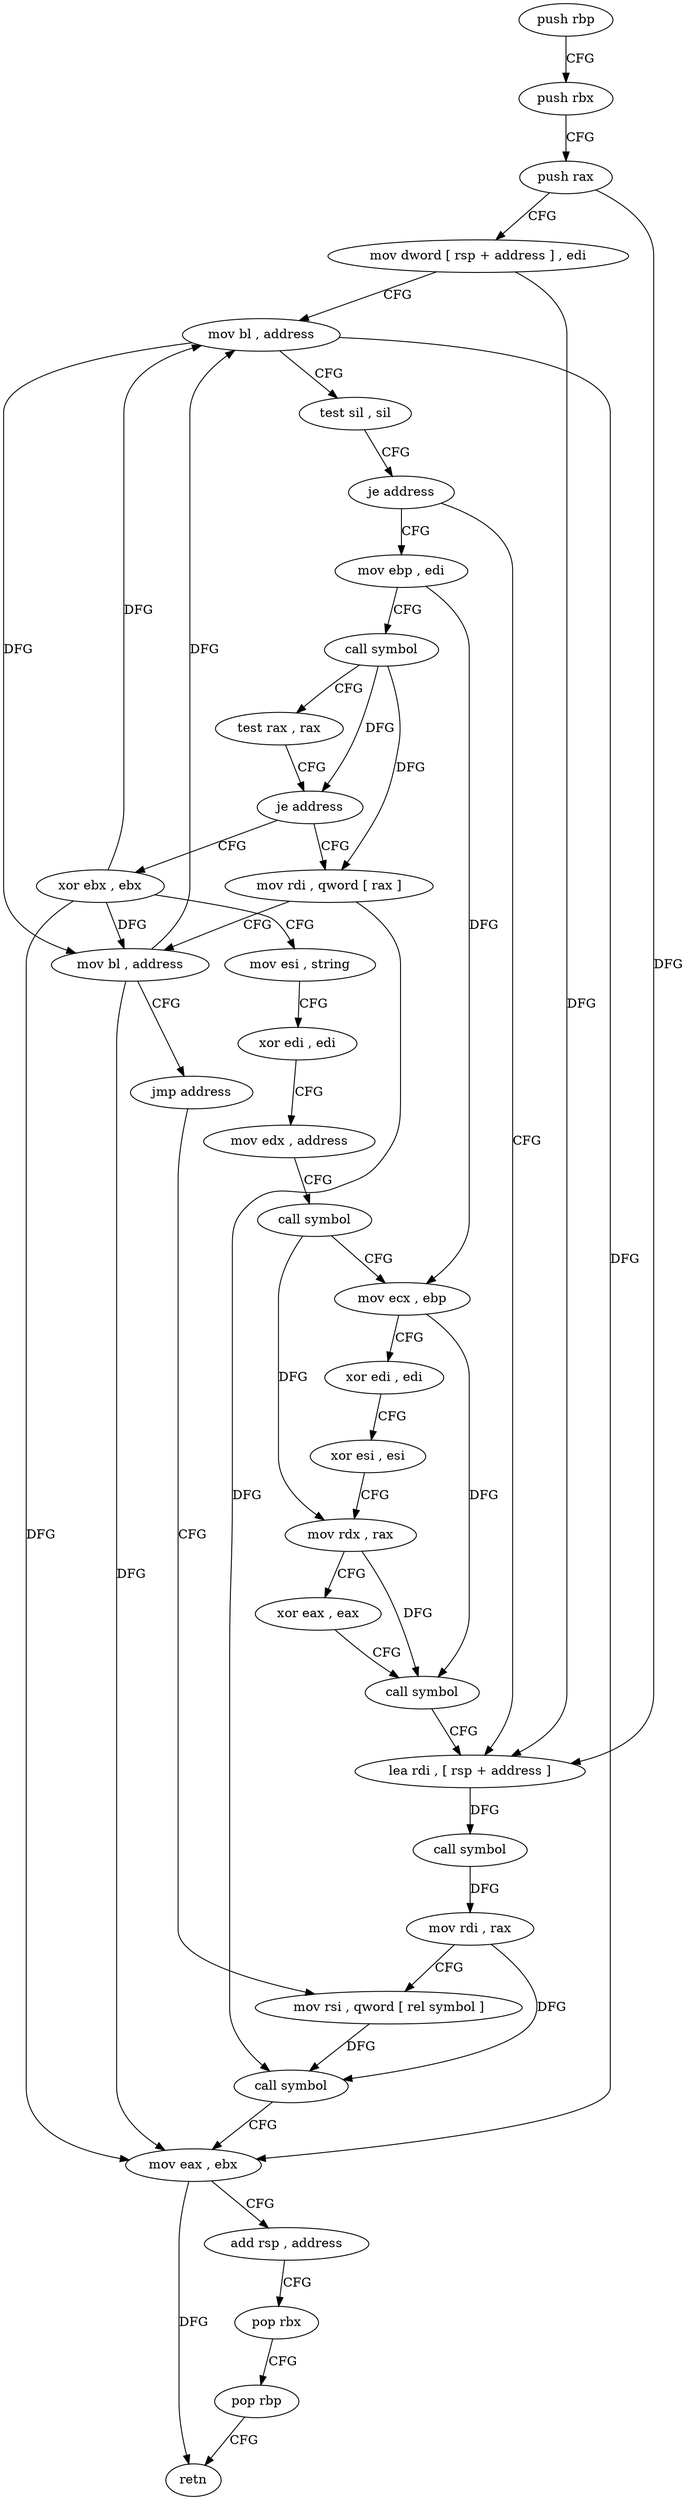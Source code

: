 digraph "func" {
"4201664" [label = "push rbp" ]
"4201665" [label = "push rbx" ]
"4201666" [label = "push rax" ]
"4201667" [label = "mov dword [ rsp + address ] , edi" ]
"4201671" [label = "mov bl , address" ]
"4201673" [label = "test sil , sil" ]
"4201676" [label = "je address" ]
"4201732" [label = "lea rdi , [ rsp + address ]" ]
"4201678" [label = "mov ebp , edi" ]
"4201737" [label = "call symbol" ]
"4201742" [label = "mov rdi , rax" ]
"4201745" [label = "mov rsi , qword [ rel symbol ]" ]
"4201680" [label = "call symbol" ]
"4201685" [label = "test rax , rax" ]
"4201688" [label = "je address" ]
"4201697" [label = "xor ebx , ebx" ]
"4201690" [label = "mov rdi , qword [ rax ]" ]
"4201699" [label = "mov esi , string" ]
"4201704" [label = "xor edi , edi" ]
"4201706" [label = "mov edx , address" ]
"4201711" [label = "call symbol" ]
"4201716" [label = "mov ecx , ebp" ]
"4201718" [label = "xor edi , edi" ]
"4201720" [label = "xor esi , esi" ]
"4201722" [label = "mov rdx , rax" ]
"4201725" [label = "xor eax , eax" ]
"4201727" [label = "call symbol" ]
"4201693" [label = "mov bl , address" ]
"4201695" [label = "jmp address" ]
"4201752" [label = "call symbol" ]
"4201757" [label = "mov eax , ebx" ]
"4201759" [label = "add rsp , address" ]
"4201763" [label = "pop rbx" ]
"4201764" [label = "pop rbp" ]
"4201765" [label = "retn" ]
"4201664" -> "4201665" [ label = "CFG" ]
"4201665" -> "4201666" [ label = "CFG" ]
"4201666" -> "4201667" [ label = "CFG" ]
"4201666" -> "4201732" [ label = "DFG" ]
"4201667" -> "4201671" [ label = "CFG" ]
"4201667" -> "4201732" [ label = "DFG" ]
"4201671" -> "4201673" [ label = "CFG" ]
"4201671" -> "4201757" [ label = "DFG" ]
"4201671" -> "4201693" [ label = "DFG" ]
"4201673" -> "4201676" [ label = "CFG" ]
"4201676" -> "4201732" [ label = "CFG" ]
"4201676" -> "4201678" [ label = "CFG" ]
"4201732" -> "4201737" [ label = "DFG" ]
"4201678" -> "4201680" [ label = "CFG" ]
"4201678" -> "4201716" [ label = "DFG" ]
"4201737" -> "4201742" [ label = "DFG" ]
"4201742" -> "4201745" [ label = "CFG" ]
"4201742" -> "4201752" [ label = "DFG" ]
"4201745" -> "4201752" [ label = "DFG" ]
"4201680" -> "4201685" [ label = "CFG" ]
"4201680" -> "4201688" [ label = "DFG" ]
"4201680" -> "4201690" [ label = "DFG" ]
"4201685" -> "4201688" [ label = "CFG" ]
"4201688" -> "4201697" [ label = "CFG" ]
"4201688" -> "4201690" [ label = "CFG" ]
"4201697" -> "4201699" [ label = "CFG" ]
"4201697" -> "4201671" [ label = "DFG" ]
"4201697" -> "4201757" [ label = "DFG" ]
"4201697" -> "4201693" [ label = "DFG" ]
"4201690" -> "4201693" [ label = "CFG" ]
"4201690" -> "4201752" [ label = "DFG" ]
"4201699" -> "4201704" [ label = "CFG" ]
"4201704" -> "4201706" [ label = "CFG" ]
"4201706" -> "4201711" [ label = "CFG" ]
"4201711" -> "4201716" [ label = "CFG" ]
"4201711" -> "4201722" [ label = "DFG" ]
"4201716" -> "4201718" [ label = "CFG" ]
"4201716" -> "4201727" [ label = "DFG" ]
"4201718" -> "4201720" [ label = "CFG" ]
"4201720" -> "4201722" [ label = "CFG" ]
"4201722" -> "4201725" [ label = "CFG" ]
"4201722" -> "4201727" [ label = "DFG" ]
"4201725" -> "4201727" [ label = "CFG" ]
"4201727" -> "4201732" [ label = "CFG" ]
"4201693" -> "4201695" [ label = "CFG" ]
"4201693" -> "4201671" [ label = "DFG" ]
"4201693" -> "4201757" [ label = "DFG" ]
"4201695" -> "4201745" [ label = "CFG" ]
"4201752" -> "4201757" [ label = "CFG" ]
"4201757" -> "4201759" [ label = "CFG" ]
"4201757" -> "4201765" [ label = "DFG" ]
"4201759" -> "4201763" [ label = "CFG" ]
"4201763" -> "4201764" [ label = "CFG" ]
"4201764" -> "4201765" [ label = "CFG" ]
}
